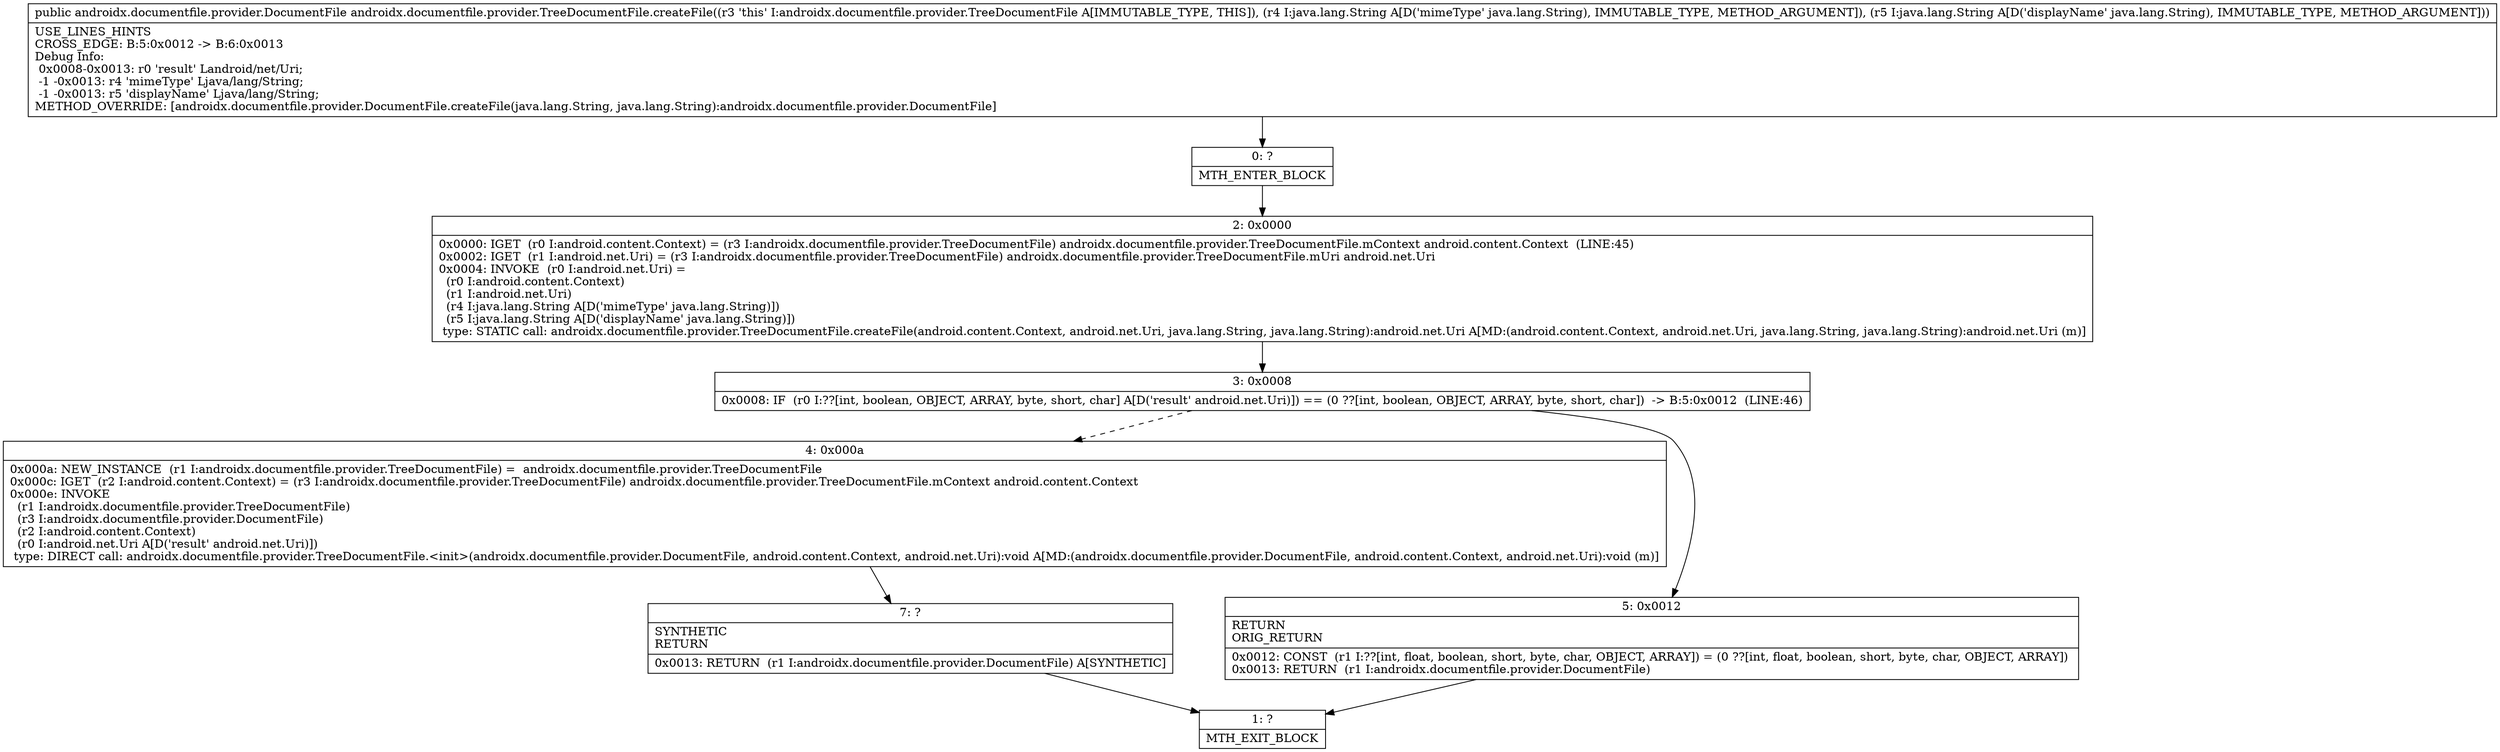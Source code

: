 digraph "CFG forandroidx.documentfile.provider.TreeDocumentFile.createFile(Ljava\/lang\/String;Ljava\/lang\/String;)Landroidx\/documentfile\/provider\/DocumentFile;" {
Node_0 [shape=record,label="{0\:\ ?|MTH_ENTER_BLOCK\l}"];
Node_2 [shape=record,label="{2\:\ 0x0000|0x0000: IGET  (r0 I:android.content.Context) = (r3 I:androidx.documentfile.provider.TreeDocumentFile) androidx.documentfile.provider.TreeDocumentFile.mContext android.content.Context  (LINE:45)\l0x0002: IGET  (r1 I:android.net.Uri) = (r3 I:androidx.documentfile.provider.TreeDocumentFile) androidx.documentfile.provider.TreeDocumentFile.mUri android.net.Uri \l0x0004: INVOKE  (r0 I:android.net.Uri) = \l  (r0 I:android.content.Context)\l  (r1 I:android.net.Uri)\l  (r4 I:java.lang.String A[D('mimeType' java.lang.String)])\l  (r5 I:java.lang.String A[D('displayName' java.lang.String)])\l type: STATIC call: androidx.documentfile.provider.TreeDocumentFile.createFile(android.content.Context, android.net.Uri, java.lang.String, java.lang.String):android.net.Uri A[MD:(android.content.Context, android.net.Uri, java.lang.String, java.lang.String):android.net.Uri (m)]\l}"];
Node_3 [shape=record,label="{3\:\ 0x0008|0x0008: IF  (r0 I:??[int, boolean, OBJECT, ARRAY, byte, short, char] A[D('result' android.net.Uri)]) == (0 ??[int, boolean, OBJECT, ARRAY, byte, short, char])  \-\> B:5:0x0012  (LINE:46)\l}"];
Node_4 [shape=record,label="{4\:\ 0x000a|0x000a: NEW_INSTANCE  (r1 I:androidx.documentfile.provider.TreeDocumentFile) =  androidx.documentfile.provider.TreeDocumentFile \l0x000c: IGET  (r2 I:android.content.Context) = (r3 I:androidx.documentfile.provider.TreeDocumentFile) androidx.documentfile.provider.TreeDocumentFile.mContext android.content.Context \l0x000e: INVOKE  \l  (r1 I:androidx.documentfile.provider.TreeDocumentFile)\l  (r3 I:androidx.documentfile.provider.DocumentFile)\l  (r2 I:android.content.Context)\l  (r0 I:android.net.Uri A[D('result' android.net.Uri)])\l type: DIRECT call: androidx.documentfile.provider.TreeDocumentFile.\<init\>(androidx.documentfile.provider.DocumentFile, android.content.Context, android.net.Uri):void A[MD:(androidx.documentfile.provider.DocumentFile, android.content.Context, android.net.Uri):void (m)]\l}"];
Node_7 [shape=record,label="{7\:\ ?|SYNTHETIC\lRETURN\l|0x0013: RETURN  (r1 I:androidx.documentfile.provider.DocumentFile) A[SYNTHETIC]\l}"];
Node_1 [shape=record,label="{1\:\ ?|MTH_EXIT_BLOCK\l}"];
Node_5 [shape=record,label="{5\:\ 0x0012|RETURN\lORIG_RETURN\l|0x0012: CONST  (r1 I:??[int, float, boolean, short, byte, char, OBJECT, ARRAY]) = (0 ??[int, float, boolean, short, byte, char, OBJECT, ARRAY]) \l0x0013: RETURN  (r1 I:androidx.documentfile.provider.DocumentFile) \l}"];
MethodNode[shape=record,label="{public androidx.documentfile.provider.DocumentFile androidx.documentfile.provider.TreeDocumentFile.createFile((r3 'this' I:androidx.documentfile.provider.TreeDocumentFile A[IMMUTABLE_TYPE, THIS]), (r4 I:java.lang.String A[D('mimeType' java.lang.String), IMMUTABLE_TYPE, METHOD_ARGUMENT]), (r5 I:java.lang.String A[D('displayName' java.lang.String), IMMUTABLE_TYPE, METHOD_ARGUMENT]))  | USE_LINES_HINTS\lCROSS_EDGE: B:5:0x0012 \-\> B:6:0x0013\lDebug Info:\l  0x0008\-0x0013: r0 'result' Landroid\/net\/Uri;\l  \-1 \-0x0013: r4 'mimeType' Ljava\/lang\/String;\l  \-1 \-0x0013: r5 'displayName' Ljava\/lang\/String;\lMETHOD_OVERRIDE: [androidx.documentfile.provider.DocumentFile.createFile(java.lang.String, java.lang.String):androidx.documentfile.provider.DocumentFile]\l}"];
MethodNode -> Node_0;Node_0 -> Node_2;
Node_2 -> Node_3;
Node_3 -> Node_4[style=dashed];
Node_3 -> Node_5;
Node_4 -> Node_7;
Node_7 -> Node_1;
Node_5 -> Node_1;
}

